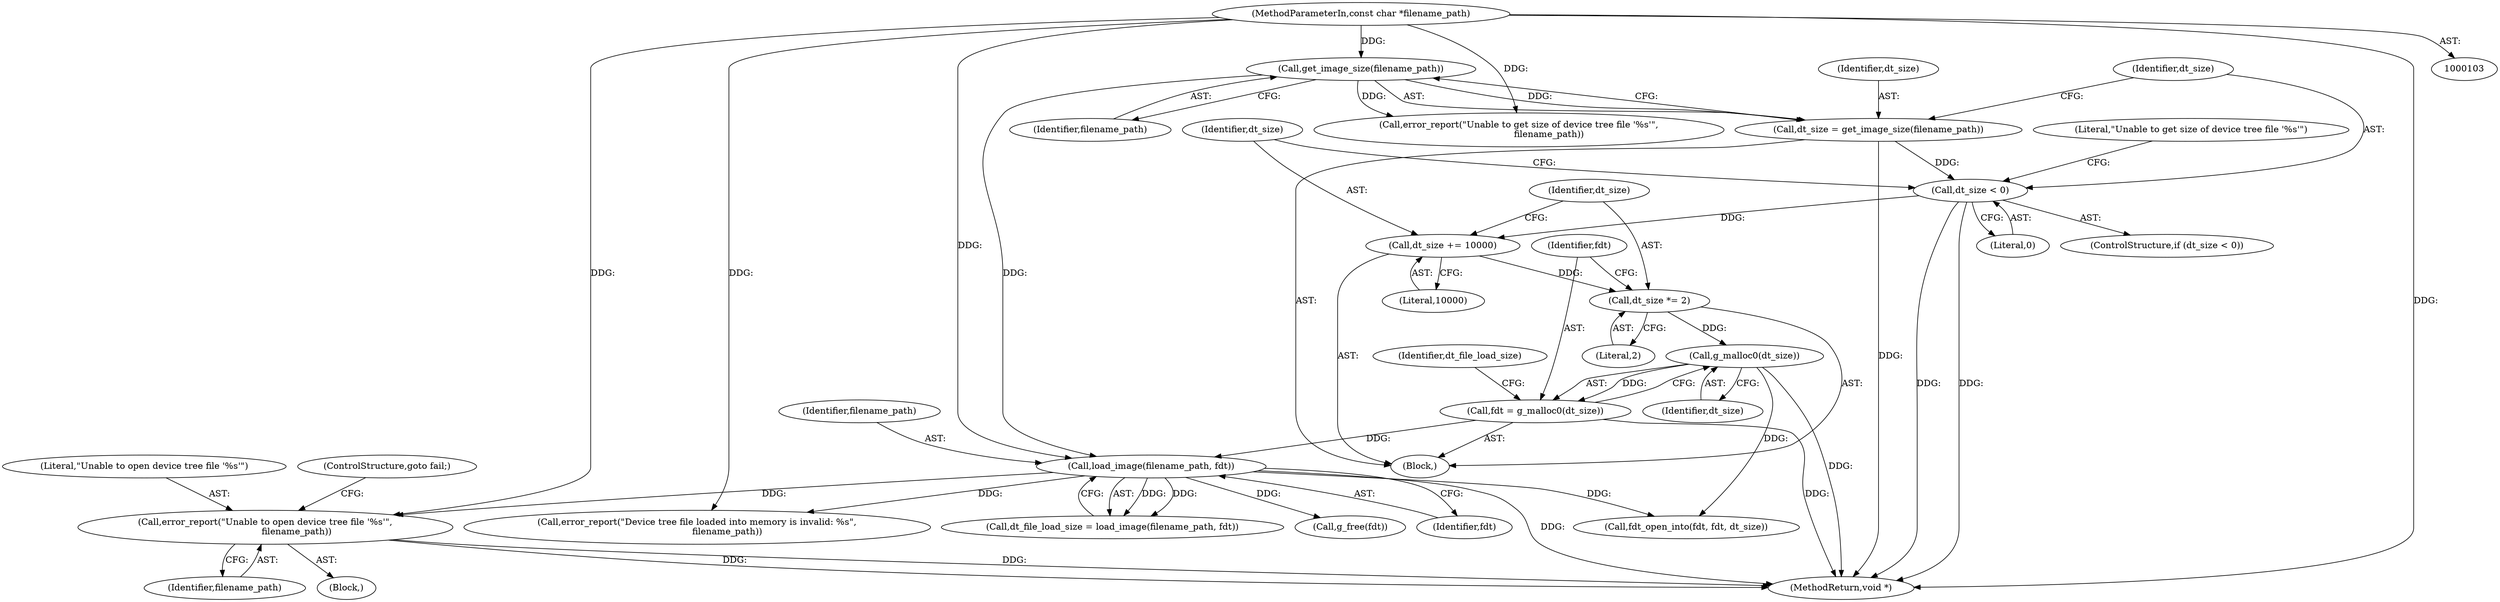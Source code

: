 digraph "0_qemu_da885fe1ee8b4589047484bd7fa05a4905b52b17@pointer" {
"1000151" [label="(Call,error_report(\"Unable to open device tree file '%s'\",\n                      filename_path))"];
"1000143" [label="(Call,load_image(filename_path, fdt))"];
"1000120" [label="(Call,get_image_size(filename_path))"];
"1000104" [label="(MethodParameterIn,const char *filename_path)"];
"1000137" [label="(Call,fdt = g_malloc0(dt_size))"];
"1000139" [label="(Call,g_malloc0(dt_size))"];
"1000134" [label="(Call,dt_size *= 2)"];
"1000131" [label="(Call,dt_size += 10000)"];
"1000123" [label="(Call,dt_size < 0)"];
"1000118" [label="(Call,dt_size = get_image_size(filename_path))"];
"1000106" [label="(Block,)"];
"1000140" [label="(Identifier,dt_size)"];
"1000139" [label="(Call,g_malloc0(dt_size))"];
"1000122" [label="(ControlStructure,if (dt_size < 0))"];
"1000152" [label="(Literal,\"Unable to open device tree file '%s'\")"];
"1000144" [label="(Identifier,filename_path)"];
"1000118" [label="(Call,dt_size = get_image_size(filename_path))"];
"1000125" [label="(Literal,0)"];
"1000128" [label="(Literal,\"Unable to get size of device tree file '%s'\")"];
"1000133" [label="(Literal,10000)"];
"1000154" [label="(ControlStructure,goto fail;)"];
"1000186" [label="(MethodReturn,void *)"];
"1000151" [label="(Call,error_report(\"Unable to open device tree file '%s'\",\n                      filename_path))"];
"1000150" [label="(Block,)"];
"1000171" [label="(Call,error_report(\"Device tree file loaded into memory is invalid: %s\",\n                     filename_path))"];
"1000136" [label="(Literal,2)"];
"1000131" [label="(Call,dt_size += 10000)"];
"1000138" [label="(Identifier,fdt)"];
"1000137" [label="(Call,fdt = g_malloc0(dt_size))"];
"1000153" [label="(Identifier,filename_path)"];
"1000121" [label="(Identifier,filename_path)"];
"1000143" [label="(Call,load_image(filename_path, fdt))"];
"1000142" [label="(Identifier,dt_file_load_size)"];
"1000123" [label="(Call,dt_size < 0)"];
"1000104" [label="(MethodParameterIn,const char *filename_path)"];
"1000135" [label="(Identifier,dt_size)"];
"1000157" [label="(Call,fdt_open_into(fdt, fdt, dt_size))"];
"1000134" [label="(Call,dt_size *= 2)"];
"1000132" [label="(Identifier,dt_size)"];
"1000127" [label="(Call,error_report(\"Unable to get size of device tree file '%s'\",\n                     filename_path))"];
"1000141" [label="(Call,dt_file_load_size = load_image(filename_path, fdt))"];
"1000120" [label="(Call,get_image_size(filename_path))"];
"1000124" [label="(Identifier,dt_size)"];
"1000182" [label="(Call,g_free(fdt))"];
"1000119" [label="(Identifier,dt_size)"];
"1000145" [label="(Identifier,fdt)"];
"1000151" -> "1000150"  [label="AST: "];
"1000151" -> "1000153"  [label="CFG: "];
"1000152" -> "1000151"  [label="AST: "];
"1000153" -> "1000151"  [label="AST: "];
"1000154" -> "1000151"  [label="CFG: "];
"1000151" -> "1000186"  [label="DDG: "];
"1000151" -> "1000186"  [label="DDG: "];
"1000143" -> "1000151"  [label="DDG: "];
"1000104" -> "1000151"  [label="DDG: "];
"1000143" -> "1000141"  [label="AST: "];
"1000143" -> "1000145"  [label="CFG: "];
"1000144" -> "1000143"  [label="AST: "];
"1000145" -> "1000143"  [label="AST: "];
"1000141" -> "1000143"  [label="CFG: "];
"1000143" -> "1000186"  [label="DDG: "];
"1000143" -> "1000141"  [label="DDG: "];
"1000143" -> "1000141"  [label="DDG: "];
"1000120" -> "1000143"  [label="DDG: "];
"1000104" -> "1000143"  [label="DDG: "];
"1000137" -> "1000143"  [label="DDG: "];
"1000143" -> "1000157"  [label="DDG: "];
"1000143" -> "1000171"  [label="DDG: "];
"1000143" -> "1000182"  [label="DDG: "];
"1000120" -> "1000118"  [label="AST: "];
"1000120" -> "1000121"  [label="CFG: "];
"1000121" -> "1000120"  [label="AST: "];
"1000118" -> "1000120"  [label="CFG: "];
"1000120" -> "1000118"  [label="DDG: "];
"1000104" -> "1000120"  [label="DDG: "];
"1000120" -> "1000127"  [label="DDG: "];
"1000104" -> "1000103"  [label="AST: "];
"1000104" -> "1000186"  [label="DDG: "];
"1000104" -> "1000127"  [label="DDG: "];
"1000104" -> "1000171"  [label="DDG: "];
"1000137" -> "1000106"  [label="AST: "];
"1000137" -> "1000139"  [label="CFG: "];
"1000138" -> "1000137"  [label="AST: "];
"1000139" -> "1000137"  [label="AST: "];
"1000142" -> "1000137"  [label="CFG: "];
"1000137" -> "1000186"  [label="DDG: "];
"1000139" -> "1000137"  [label="DDG: "];
"1000139" -> "1000140"  [label="CFG: "];
"1000140" -> "1000139"  [label="AST: "];
"1000139" -> "1000186"  [label="DDG: "];
"1000134" -> "1000139"  [label="DDG: "];
"1000139" -> "1000157"  [label="DDG: "];
"1000134" -> "1000106"  [label="AST: "];
"1000134" -> "1000136"  [label="CFG: "];
"1000135" -> "1000134"  [label="AST: "];
"1000136" -> "1000134"  [label="AST: "];
"1000138" -> "1000134"  [label="CFG: "];
"1000131" -> "1000134"  [label="DDG: "];
"1000131" -> "1000106"  [label="AST: "];
"1000131" -> "1000133"  [label="CFG: "];
"1000132" -> "1000131"  [label="AST: "];
"1000133" -> "1000131"  [label="AST: "];
"1000135" -> "1000131"  [label="CFG: "];
"1000123" -> "1000131"  [label="DDG: "];
"1000123" -> "1000122"  [label="AST: "];
"1000123" -> "1000125"  [label="CFG: "];
"1000124" -> "1000123"  [label="AST: "];
"1000125" -> "1000123"  [label="AST: "];
"1000128" -> "1000123"  [label="CFG: "];
"1000132" -> "1000123"  [label="CFG: "];
"1000123" -> "1000186"  [label="DDG: "];
"1000123" -> "1000186"  [label="DDG: "];
"1000118" -> "1000123"  [label="DDG: "];
"1000118" -> "1000106"  [label="AST: "];
"1000119" -> "1000118"  [label="AST: "];
"1000124" -> "1000118"  [label="CFG: "];
"1000118" -> "1000186"  [label="DDG: "];
}
